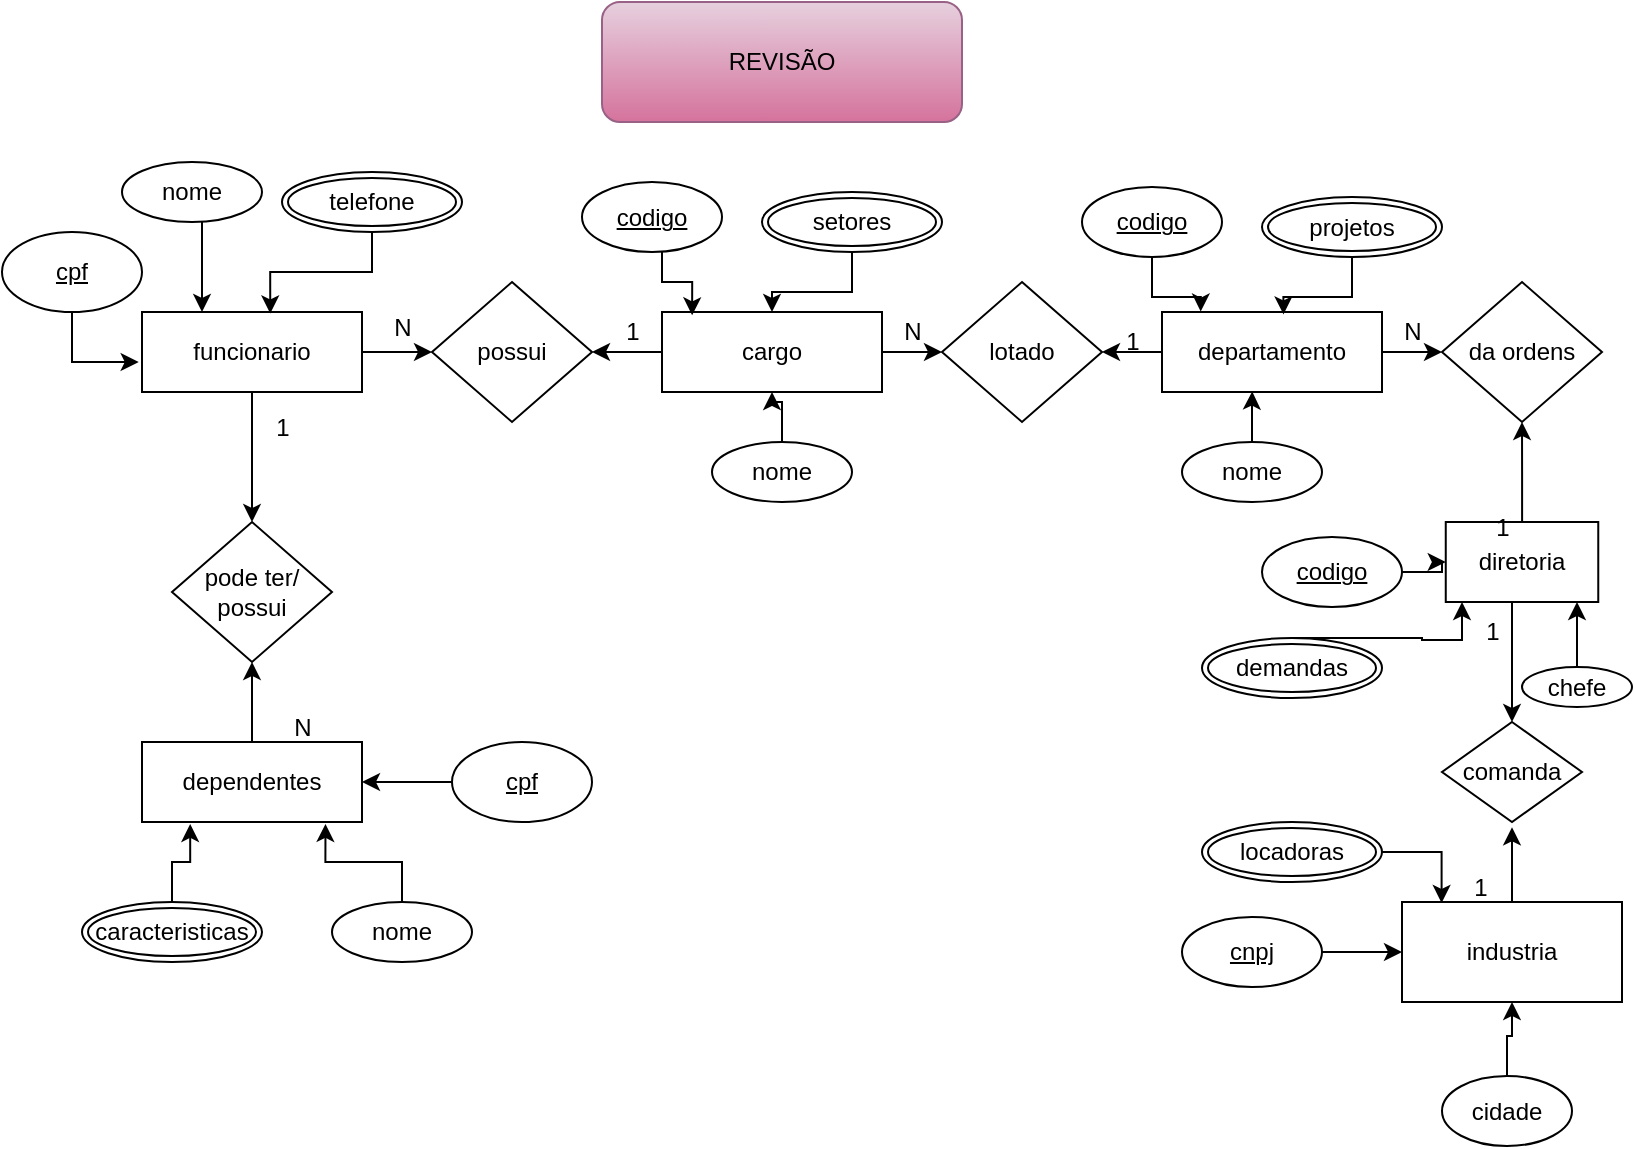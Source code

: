 <mxfile version="26.2.6">
  <diagram name="Página-1" id="VeuyaBZzTrq6pF1Iweu6">
    <mxGraphModel dx="1389" dy="648" grid="1" gridSize="10" guides="1" tooltips="1" connect="1" arrows="1" fold="1" page="1" pageScale="1" pageWidth="827" pageHeight="1169" math="0" shadow="0">
      <root>
        <mxCell id="0" />
        <mxCell id="1" parent="0" />
        <mxCell id="--0c12tSVRyZGpGiDfZe-1" value="REVISÃO" style="rounded=1;whiteSpace=wrap;html=1;fillColor=#e6d0de;strokeColor=#996185;gradientColor=#d5739d;" parent="1" vertex="1">
          <mxGeometry x="310" y="30" width="180" height="60" as="geometry" />
        </mxCell>
        <mxCell id="--0c12tSVRyZGpGiDfZe-53" value="" style="edgeStyle=orthogonalEdgeStyle;rounded=0;orthogonalLoop=1;jettySize=auto;html=1;" parent="1" source="--0c12tSVRyZGpGiDfZe-2" target="--0c12tSVRyZGpGiDfZe-51" edge="1">
          <mxGeometry relative="1" as="geometry" />
        </mxCell>
        <mxCell id="--0c12tSVRyZGpGiDfZe-61" value="" style="edgeStyle=orthogonalEdgeStyle;rounded=0;orthogonalLoop=1;jettySize=auto;html=1;" parent="1" source="--0c12tSVRyZGpGiDfZe-2" target="--0c12tSVRyZGpGiDfZe-60" edge="1">
          <mxGeometry relative="1" as="geometry" />
        </mxCell>
        <mxCell id="--0c12tSVRyZGpGiDfZe-2" value="funcionario" style="whiteSpace=wrap;html=1;align=center;" parent="1" vertex="1">
          <mxGeometry x="80" y="185" width="110" height="40" as="geometry" />
        </mxCell>
        <mxCell id="--0c12tSVRyZGpGiDfZe-40" value="" style="edgeStyle=orthogonalEdgeStyle;rounded=0;orthogonalLoop=1;jettySize=auto;html=1;" parent="1" source="--0c12tSVRyZGpGiDfZe-12" target="--0c12tSVRyZGpGiDfZe-16" edge="1">
          <mxGeometry relative="1" as="geometry" />
        </mxCell>
        <mxCell id="pgUHg85sqXAqrNUwJkuy-28" style="edgeStyle=orthogonalEdgeStyle;rounded=0;orthogonalLoop=1;jettySize=auto;html=1;entryX=0.5;entryY=0;entryDx=0;entryDy=0;" edge="1" parent="1" source="--0c12tSVRyZGpGiDfZe-12" target="pgUHg85sqXAqrNUwJkuy-27">
          <mxGeometry relative="1" as="geometry">
            <Array as="points">
              <mxPoint x="765" y="350" />
              <mxPoint x="765" y="350" />
            </Array>
          </mxGeometry>
        </mxCell>
        <mxCell id="--0c12tSVRyZGpGiDfZe-12" value="diretoria" style="whiteSpace=wrap;html=1;align=center;" parent="1" vertex="1">
          <mxGeometry x="731.88" y="290" width="76.25" height="40" as="geometry" />
        </mxCell>
        <mxCell id="pgUHg85sqXAqrNUwJkuy-20" style="edgeStyle=orthogonalEdgeStyle;rounded=0;orthogonalLoop=1;jettySize=auto;html=1;entryX=1;entryY=0.5;entryDx=0;entryDy=0;" edge="1" parent="1" source="--0c12tSVRyZGpGiDfZe-13" target="--0c12tSVRyZGpGiDfZe-18">
          <mxGeometry relative="1" as="geometry" />
        </mxCell>
        <mxCell id="pgUHg85sqXAqrNUwJkuy-21" style="edgeStyle=orthogonalEdgeStyle;rounded=0;orthogonalLoop=1;jettySize=auto;html=1;entryX=0;entryY=0.5;entryDx=0;entryDy=0;" edge="1" parent="1" source="--0c12tSVRyZGpGiDfZe-13" target="--0c12tSVRyZGpGiDfZe-16">
          <mxGeometry relative="1" as="geometry" />
        </mxCell>
        <mxCell id="--0c12tSVRyZGpGiDfZe-13" value="departamento" style="whiteSpace=wrap;html=1;align=center;" parent="1" vertex="1">
          <mxGeometry x="590" y="185" width="110" height="40" as="geometry" />
        </mxCell>
        <mxCell id="--0c12tSVRyZGpGiDfZe-16" value="da ordens" style="shape=rhombus;perimeter=rhombusPerimeter;whiteSpace=wrap;html=1;align=center;" parent="1" vertex="1">
          <mxGeometry x="730" y="170" width="80" height="70" as="geometry" />
        </mxCell>
        <mxCell id="--0c12tSVRyZGpGiDfZe-18" value="lotado" style="shape=rhombus;perimeter=rhombusPerimeter;whiteSpace=wrap;html=1;align=center;" parent="1" vertex="1">
          <mxGeometry x="480" y="170" width="80" height="70" as="geometry" />
        </mxCell>
        <mxCell id="--0c12tSVRyZGpGiDfZe-36" value="" style="edgeStyle=orthogonalEdgeStyle;rounded=0;orthogonalLoop=1;jettySize=auto;html=1;" parent="1" source="--0c12tSVRyZGpGiDfZe-29" target="--0c12tSVRyZGpGiDfZe-2" edge="1">
          <mxGeometry relative="1" as="geometry">
            <Array as="points">
              <mxPoint x="110" y="150" />
              <mxPoint x="110" y="150" />
            </Array>
          </mxGeometry>
        </mxCell>
        <mxCell id="--0c12tSVRyZGpGiDfZe-29" value="nome" style="ellipse;whiteSpace=wrap;html=1;align=center;" parent="1" vertex="1">
          <mxGeometry x="70" y="110" width="70" height="30" as="geometry" />
        </mxCell>
        <mxCell id="--0c12tSVRyZGpGiDfZe-33" style="edgeStyle=orthogonalEdgeStyle;rounded=0;orthogonalLoop=1;jettySize=auto;html=1;entryX=-0.015;entryY=0.625;entryDx=0;entryDy=0;entryPerimeter=0;" parent="1" source="--0c12tSVRyZGpGiDfZe-30" target="--0c12tSVRyZGpGiDfZe-2" edge="1">
          <mxGeometry relative="1" as="geometry">
            <mxPoint x="80" y="210" as="targetPoint" />
            <Array as="points">
              <mxPoint x="45" y="210" />
            </Array>
          </mxGeometry>
        </mxCell>
        <mxCell id="--0c12tSVRyZGpGiDfZe-30" value="cpf" style="ellipse;whiteSpace=wrap;html=1;align=center;fontStyle=4;" parent="1" vertex="1">
          <mxGeometry x="10" y="145" width="70" height="40" as="geometry" />
        </mxCell>
        <mxCell id="--0c12tSVRyZGpGiDfZe-32" value="telefone" style="ellipse;shape=doubleEllipse;margin=3;whiteSpace=wrap;html=1;align=center;" parent="1" vertex="1">
          <mxGeometry x="150" y="115" width="90" height="30" as="geometry" />
        </mxCell>
        <mxCell id="--0c12tSVRyZGpGiDfZe-37" style="edgeStyle=orthogonalEdgeStyle;rounded=0;orthogonalLoop=1;jettySize=auto;html=1;entryX=0.583;entryY=0.018;entryDx=0;entryDy=0;entryPerimeter=0;" parent="1" source="--0c12tSVRyZGpGiDfZe-32" target="--0c12tSVRyZGpGiDfZe-2" edge="1">
          <mxGeometry relative="1" as="geometry" />
        </mxCell>
        <mxCell id="pgUHg85sqXAqrNUwJkuy-22" value="" style="edgeStyle=orthogonalEdgeStyle;rounded=0;orthogonalLoop=1;jettySize=auto;html=1;" edge="1" parent="1" source="--0c12tSVRyZGpGiDfZe-49" target="--0c12tSVRyZGpGiDfZe-51">
          <mxGeometry relative="1" as="geometry" />
        </mxCell>
        <mxCell id="--0c12tSVRyZGpGiDfZe-49" value="dependentes" style="whiteSpace=wrap;html=1;align=center;" parent="1" vertex="1">
          <mxGeometry x="80" y="400" width="110" height="40" as="geometry" />
        </mxCell>
        <mxCell id="--0c12tSVRyZGpGiDfZe-51" value="pode ter/ possui" style="shape=rhombus;perimeter=rhombusPerimeter;whiteSpace=wrap;html=1;align=center;" parent="1" vertex="1">
          <mxGeometry x="95" y="290" width="80" height="70" as="geometry" />
        </mxCell>
        <mxCell id="--0c12tSVRyZGpGiDfZe-63" value="" style="edgeStyle=orthogonalEdgeStyle;rounded=0;orthogonalLoop=1;jettySize=auto;html=1;" parent="1" source="--0c12tSVRyZGpGiDfZe-58" target="--0c12tSVRyZGpGiDfZe-18" edge="1">
          <mxGeometry relative="1" as="geometry" />
        </mxCell>
        <mxCell id="pgUHg85sqXAqrNUwJkuy-18" style="edgeStyle=orthogonalEdgeStyle;rounded=0;orthogonalLoop=1;jettySize=auto;html=1;entryX=1;entryY=0.5;entryDx=0;entryDy=0;" edge="1" parent="1" source="--0c12tSVRyZGpGiDfZe-58" target="--0c12tSVRyZGpGiDfZe-60">
          <mxGeometry relative="1" as="geometry" />
        </mxCell>
        <mxCell id="--0c12tSVRyZGpGiDfZe-58" value="cargo" style="whiteSpace=wrap;html=1;align=center;" parent="1" vertex="1">
          <mxGeometry x="340" y="185" width="110" height="40" as="geometry" />
        </mxCell>
        <mxCell id="--0c12tSVRyZGpGiDfZe-60" value="possui" style="shape=rhombus;perimeter=rhombusPerimeter;whiteSpace=wrap;html=1;align=center;" parent="1" vertex="1">
          <mxGeometry x="225" y="170" width="80" height="70" as="geometry" />
        </mxCell>
        <mxCell id="--0c12tSVRyZGpGiDfZe-65" value="codigo" style="ellipse;whiteSpace=wrap;html=1;align=center;fontStyle=4;" parent="1" vertex="1">
          <mxGeometry x="300" y="120" width="70" height="35" as="geometry" />
        </mxCell>
        <mxCell id="--0c12tSVRyZGpGiDfZe-67" style="edgeStyle=orthogonalEdgeStyle;rounded=0;orthogonalLoop=1;jettySize=auto;html=1;entryX=0.137;entryY=0.042;entryDx=0;entryDy=0;entryPerimeter=0;" parent="1" source="--0c12tSVRyZGpGiDfZe-65" target="--0c12tSVRyZGpGiDfZe-58" edge="1">
          <mxGeometry relative="1" as="geometry">
            <Array as="points">
              <mxPoint x="340" y="170" />
              <mxPoint x="355" y="170" />
            </Array>
          </mxGeometry>
        </mxCell>
        <mxCell id="--0c12tSVRyZGpGiDfZe-73" style="edgeStyle=orthogonalEdgeStyle;rounded=0;orthogonalLoop=1;jettySize=auto;html=1;entryX=0.5;entryY=0;entryDx=0;entryDy=0;" parent="1" source="--0c12tSVRyZGpGiDfZe-70" target="--0c12tSVRyZGpGiDfZe-58" edge="1">
          <mxGeometry relative="1" as="geometry" />
        </mxCell>
        <mxCell id="--0c12tSVRyZGpGiDfZe-70" value="setores" style="ellipse;shape=doubleEllipse;margin=3;whiteSpace=wrap;html=1;align=center;" parent="1" vertex="1">
          <mxGeometry x="390" y="125" width="90" height="30" as="geometry" />
        </mxCell>
        <mxCell id="--0c12tSVRyZGpGiDfZe-75" style="edgeStyle=orthogonalEdgeStyle;rounded=0;orthogonalLoop=1;jettySize=auto;html=1;" parent="1" source="--0c12tSVRyZGpGiDfZe-71" target="--0c12tSVRyZGpGiDfZe-58" edge="1">
          <mxGeometry relative="1" as="geometry" />
        </mxCell>
        <mxCell id="--0c12tSVRyZGpGiDfZe-71" value="nome" style="ellipse;whiteSpace=wrap;html=1;align=center;" parent="1" vertex="1">
          <mxGeometry x="365" y="250" width="70" height="30" as="geometry" />
        </mxCell>
        <mxCell id="--0c12tSVRyZGpGiDfZe-76" value="nome" style="ellipse;whiteSpace=wrap;html=1;align=center;" parent="1" vertex="1">
          <mxGeometry x="600" y="250" width="70" height="30" as="geometry" />
        </mxCell>
        <mxCell id="--0c12tSVRyZGpGiDfZe-77" value="projetos" style="ellipse;shape=doubleEllipse;margin=3;whiteSpace=wrap;html=1;align=center;" parent="1" vertex="1">
          <mxGeometry x="640" y="127.5" width="90" height="30" as="geometry" />
        </mxCell>
        <mxCell id="--0c12tSVRyZGpGiDfZe-78" value="codigo" style="ellipse;whiteSpace=wrap;html=1;align=center;fontStyle=4;" parent="1" vertex="1">
          <mxGeometry x="550" y="122.5" width="70" height="35" as="geometry" />
        </mxCell>
        <mxCell id="--0c12tSVRyZGpGiDfZe-79" style="edgeStyle=orthogonalEdgeStyle;rounded=0;orthogonalLoop=1;jettySize=auto;html=1;entryX=0.176;entryY=-0.006;entryDx=0;entryDy=0;entryPerimeter=0;" parent="1" source="--0c12tSVRyZGpGiDfZe-78" target="--0c12tSVRyZGpGiDfZe-13" edge="1">
          <mxGeometry relative="1" as="geometry" />
        </mxCell>
        <mxCell id="--0c12tSVRyZGpGiDfZe-80" style="edgeStyle=orthogonalEdgeStyle;rounded=0;orthogonalLoop=1;jettySize=auto;html=1;entryX=0.552;entryY=0.03;entryDx=0;entryDy=0;entryPerimeter=0;" parent="1" source="--0c12tSVRyZGpGiDfZe-77" target="--0c12tSVRyZGpGiDfZe-13" edge="1">
          <mxGeometry relative="1" as="geometry" />
        </mxCell>
        <mxCell id="--0c12tSVRyZGpGiDfZe-87" style="edgeStyle=orthogonalEdgeStyle;rounded=0;orthogonalLoop=1;jettySize=auto;html=1;entryX=0.41;entryY=0.994;entryDx=0;entryDy=0;entryPerimeter=0;" parent="1" source="--0c12tSVRyZGpGiDfZe-76" target="--0c12tSVRyZGpGiDfZe-13" edge="1">
          <mxGeometry relative="1" as="geometry" />
        </mxCell>
        <mxCell id="--0c12tSVRyZGpGiDfZe-93" style="edgeStyle=orthogonalEdgeStyle;rounded=0;orthogonalLoop=1;jettySize=auto;html=1;entryX=0;entryY=0.5;entryDx=0;entryDy=0;" parent="1" source="--0c12tSVRyZGpGiDfZe-88" target="--0c12tSVRyZGpGiDfZe-12" edge="1">
          <mxGeometry relative="1" as="geometry" />
        </mxCell>
        <mxCell id="--0c12tSVRyZGpGiDfZe-88" value="codigo" style="ellipse;whiteSpace=wrap;html=1;align=center;fontStyle=4;" parent="1" vertex="1">
          <mxGeometry x="640" y="297.5" width="70" height="35" as="geometry" />
        </mxCell>
        <mxCell id="pgUHg85sqXAqrNUwJkuy-23" style="edgeStyle=orthogonalEdgeStyle;rounded=0;orthogonalLoop=1;jettySize=auto;html=1;" edge="1" parent="1" source="--0c12tSVRyZGpGiDfZe-89">
          <mxGeometry relative="1" as="geometry">
            <mxPoint x="740" y="330" as="targetPoint" />
            <Array as="points">
              <mxPoint x="720" y="348" />
              <mxPoint x="720" y="349" />
              <mxPoint x="740" y="349" />
            </Array>
          </mxGeometry>
        </mxCell>
        <mxCell id="--0c12tSVRyZGpGiDfZe-89" value="demandas" style="ellipse;shape=doubleEllipse;margin=3;whiteSpace=wrap;html=1;align=center;" parent="1" vertex="1">
          <mxGeometry x="610" y="348" width="90" height="30" as="geometry" />
        </mxCell>
        <mxCell id="pgUHg85sqXAqrNUwJkuy-2" value="" style="edgeStyle=orthogonalEdgeStyle;rounded=0;orthogonalLoop=1;jettySize=auto;html=1;" edge="1" parent="1" source="--0c12tSVRyZGpGiDfZe-90" target="--0c12tSVRyZGpGiDfZe-12">
          <mxGeometry relative="1" as="geometry">
            <Array as="points">
              <mxPoint x="800" y="370" />
              <mxPoint x="800" y="370" />
            </Array>
          </mxGeometry>
        </mxCell>
        <mxCell id="--0c12tSVRyZGpGiDfZe-90" value="chefe" style="ellipse;whiteSpace=wrap;html=1;align=center;" parent="1" vertex="1">
          <mxGeometry x="770" y="362.5" width="55" height="20" as="geometry" />
        </mxCell>
        <mxCell id="pgUHg85sqXAqrNUwJkuy-6" value="" style="edgeStyle=orthogonalEdgeStyle;rounded=0;orthogonalLoop=1;jettySize=auto;html=1;" edge="1" parent="1" source="pgUHg85sqXAqrNUwJkuy-3" target="--0c12tSVRyZGpGiDfZe-49">
          <mxGeometry relative="1" as="geometry" />
        </mxCell>
        <mxCell id="pgUHg85sqXAqrNUwJkuy-3" value="cpf" style="ellipse;whiteSpace=wrap;html=1;align=center;fontStyle=4;" vertex="1" parent="1">
          <mxGeometry x="235" y="400" width="70" height="40" as="geometry" />
        </mxCell>
        <mxCell id="pgUHg85sqXAqrNUwJkuy-4" value="nome" style="ellipse;whiteSpace=wrap;html=1;align=center;" vertex="1" parent="1">
          <mxGeometry x="175" y="480" width="70" height="30" as="geometry" />
        </mxCell>
        <mxCell id="pgUHg85sqXAqrNUwJkuy-5" value="caracteristicas" style="ellipse;shape=doubleEllipse;margin=3;whiteSpace=wrap;html=1;align=center;" vertex="1" parent="1">
          <mxGeometry x="50" y="480" width="90" height="30" as="geometry" />
        </mxCell>
        <mxCell id="pgUHg85sqXAqrNUwJkuy-7" style="edgeStyle=orthogonalEdgeStyle;rounded=0;orthogonalLoop=1;jettySize=auto;html=1;entryX=0.834;entryY=1.024;entryDx=0;entryDy=0;entryPerimeter=0;" edge="1" parent="1" source="pgUHg85sqXAqrNUwJkuy-4" target="--0c12tSVRyZGpGiDfZe-49">
          <mxGeometry relative="1" as="geometry" />
        </mxCell>
        <mxCell id="pgUHg85sqXAqrNUwJkuy-8" style="edgeStyle=orthogonalEdgeStyle;rounded=0;orthogonalLoop=1;jettySize=auto;html=1;entryX=0.219;entryY=1.024;entryDx=0;entryDy=0;entryPerimeter=0;" edge="1" parent="1" source="pgUHg85sqXAqrNUwJkuy-5" target="--0c12tSVRyZGpGiDfZe-49">
          <mxGeometry relative="1" as="geometry" />
        </mxCell>
        <mxCell id="pgUHg85sqXAqrNUwJkuy-9" value="1" style="text;html=1;align=center;verticalAlign=middle;resizable=0;points=[];autosize=1;strokeColor=none;fillColor=none;" vertex="1" parent="1">
          <mxGeometry x="310" y="180" width="30" height="30" as="geometry" />
        </mxCell>
        <mxCell id="pgUHg85sqXAqrNUwJkuy-10" value="N" style="text;html=1;align=center;verticalAlign=middle;resizable=0;points=[];autosize=1;strokeColor=none;fillColor=none;" vertex="1" parent="1">
          <mxGeometry x="195" y="178" width="30" height="30" as="geometry" />
        </mxCell>
        <mxCell id="pgUHg85sqXAqrNUwJkuy-11" value="1" style="text;html=1;align=center;verticalAlign=middle;resizable=0;points=[];autosize=1;strokeColor=none;fillColor=none;" vertex="1" parent="1">
          <mxGeometry x="560" y="185" width="30" height="30" as="geometry" />
        </mxCell>
        <mxCell id="pgUHg85sqXAqrNUwJkuy-12" value="N" style="text;html=1;align=center;verticalAlign=middle;resizable=0;points=[];autosize=1;strokeColor=none;fillColor=none;" vertex="1" parent="1">
          <mxGeometry x="450" y="180" width="30" height="30" as="geometry" />
        </mxCell>
        <mxCell id="pgUHg85sqXAqrNUwJkuy-13" value="N" style="text;html=1;align=center;verticalAlign=middle;resizable=0;points=[];autosize=1;strokeColor=none;fillColor=none;" vertex="1" parent="1">
          <mxGeometry x="700" y="180" width="30" height="30" as="geometry" />
        </mxCell>
        <mxCell id="pgUHg85sqXAqrNUwJkuy-14" value="1" style="text;html=1;align=center;verticalAlign=middle;resizable=0;points=[];autosize=1;strokeColor=none;fillColor=none;" vertex="1" parent="1">
          <mxGeometry x="745" y="278" width="30" height="30" as="geometry" />
        </mxCell>
        <mxCell id="pgUHg85sqXAqrNUwJkuy-15" value="N" style="text;html=1;align=center;verticalAlign=middle;resizable=0;points=[];autosize=1;strokeColor=none;fillColor=none;" vertex="1" parent="1">
          <mxGeometry x="145" y="378" width="30" height="30" as="geometry" />
        </mxCell>
        <mxCell id="pgUHg85sqXAqrNUwJkuy-16" value="1" style="text;html=1;align=center;verticalAlign=middle;resizable=0;points=[];autosize=1;strokeColor=none;fillColor=none;" vertex="1" parent="1">
          <mxGeometry x="135" y="228" width="30" height="30" as="geometry" />
        </mxCell>
        <mxCell id="pgUHg85sqXAqrNUwJkuy-27" value="comanda" style="shape=rhombus;perimeter=rhombusPerimeter;whiteSpace=wrap;html=1;align=center;" vertex="1" parent="1">
          <mxGeometry x="730" y="390" width="70" height="50" as="geometry" />
        </mxCell>
        <mxCell id="pgUHg85sqXAqrNUwJkuy-29" value="industria" style="whiteSpace=wrap;html=1;" vertex="1" parent="1">
          <mxGeometry x="710" y="480" width="110" height="50" as="geometry" />
        </mxCell>
        <mxCell id="pgUHg85sqXAqrNUwJkuy-31" style="edgeStyle=orthogonalEdgeStyle;rounded=0;orthogonalLoop=1;jettySize=auto;html=1;entryX=0.5;entryY=1.053;entryDx=0;entryDy=0;entryPerimeter=0;" edge="1" parent="1" source="pgUHg85sqXAqrNUwJkuy-29" target="pgUHg85sqXAqrNUwJkuy-27">
          <mxGeometry relative="1" as="geometry" />
        </mxCell>
        <mxCell id="pgUHg85sqXAqrNUwJkuy-32" value="locadoras" style="ellipse;shape=doubleEllipse;margin=3;whiteSpace=wrap;html=1;align=center;" vertex="1" parent="1">
          <mxGeometry x="610" y="440" width="90" height="30" as="geometry" />
        </mxCell>
        <mxCell id="pgUHg85sqXAqrNUwJkuy-35" value="" style="edgeStyle=orthogonalEdgeStyle;rounded=0;orthogonalLoop=1;jettySize=auto;html=1;" edge="1" parent="1" source="pgUHg85sqXAqrNUwJkuy-33" target="pgUHg85sqXAqrNUwJkuy-29">
          <mxGeometry relative="1" as="geometry" />
        </mxCell>
        <mxCell id="pgUHg85sqXAqrNUwJkuy-33" value="cnpj" style="ellipse;whiteSpace=wrap;html=1;align=center;fontStyle=4;" vertex="1" parent="1">
          <mxGeometry x="600" y="487.5" width="70" height="35" as="geometry" />
        </mxCell>
        <mxCell id="pgUHg85sqXAqrNUwJkuy-37" value="" style="edgeStyle=orthogonalEdgeStyle;rounded=0;orthogonalLoop=1;jettySize=auto;html=1;" edge="1" parent="1" source="pgUHg85sqXAqrNUwJkuy-34" target="pgUHg85sqXAqrNUwJkuy-29">
          <mxGeometry relative="1" as="geometry" />
        </mxCell>
        <mxCell id="pgUHg85sqXAqrNUwJkuy-34" value="cidade" style="ellipse;whiteSpace=wrap;html=1;align=center;" vertex="1" parent="1">
          <mxGeometry x="730" y="567" width="65" height="35" as="geometry" />
        </mxCell>
        <mxCell id="pgUHg85sqXAqrNUwJkuy-36" style="edgeStyle=orthogonalEdgeStyle;rounded=0;orthogonalLoop=1;jettySize=auto;html=1;entryX=0.18;entryY=0.01;entryDx=0;entryDy=0;entryPerimeter=0;" edge="1" parent="1" source="pgUHg85sqXAqrNUwJkuy-32" target="pgUHg85sqXAqrNUwJkuy-29">
          <mxGeometry relative="1" as="geometry" />
        </mxCell>
        <mxCell id="pgUHg85sqXAqrNUwJkuy-38" value="1" style="text;html=1;align=center;verticalAlign=middle;resizable=0;points=[];autosize=1;strokeColor=none;fillColor=none;" vertex="1" parent="1">
          <mxGeometry x="733.75" y="457.5" width="30" height="30" as="geometry" />
        </mxCell>
        <mxCell id="pgUHg85sqXAqrNUwJkuy-40" value="1" style="text;html=1;align=center;verticalAlign=middle;resizable=0;points=[];autosize=1;strokeColor=none;fillColor=none;" vertex="1" parent="1">
          <mxGeometry x="740" y="330" width="30" height="30" as="geometry" />
        </mxCell>
      </root>
    </mxGraphModel>
  </diagram>
</mxfile>
